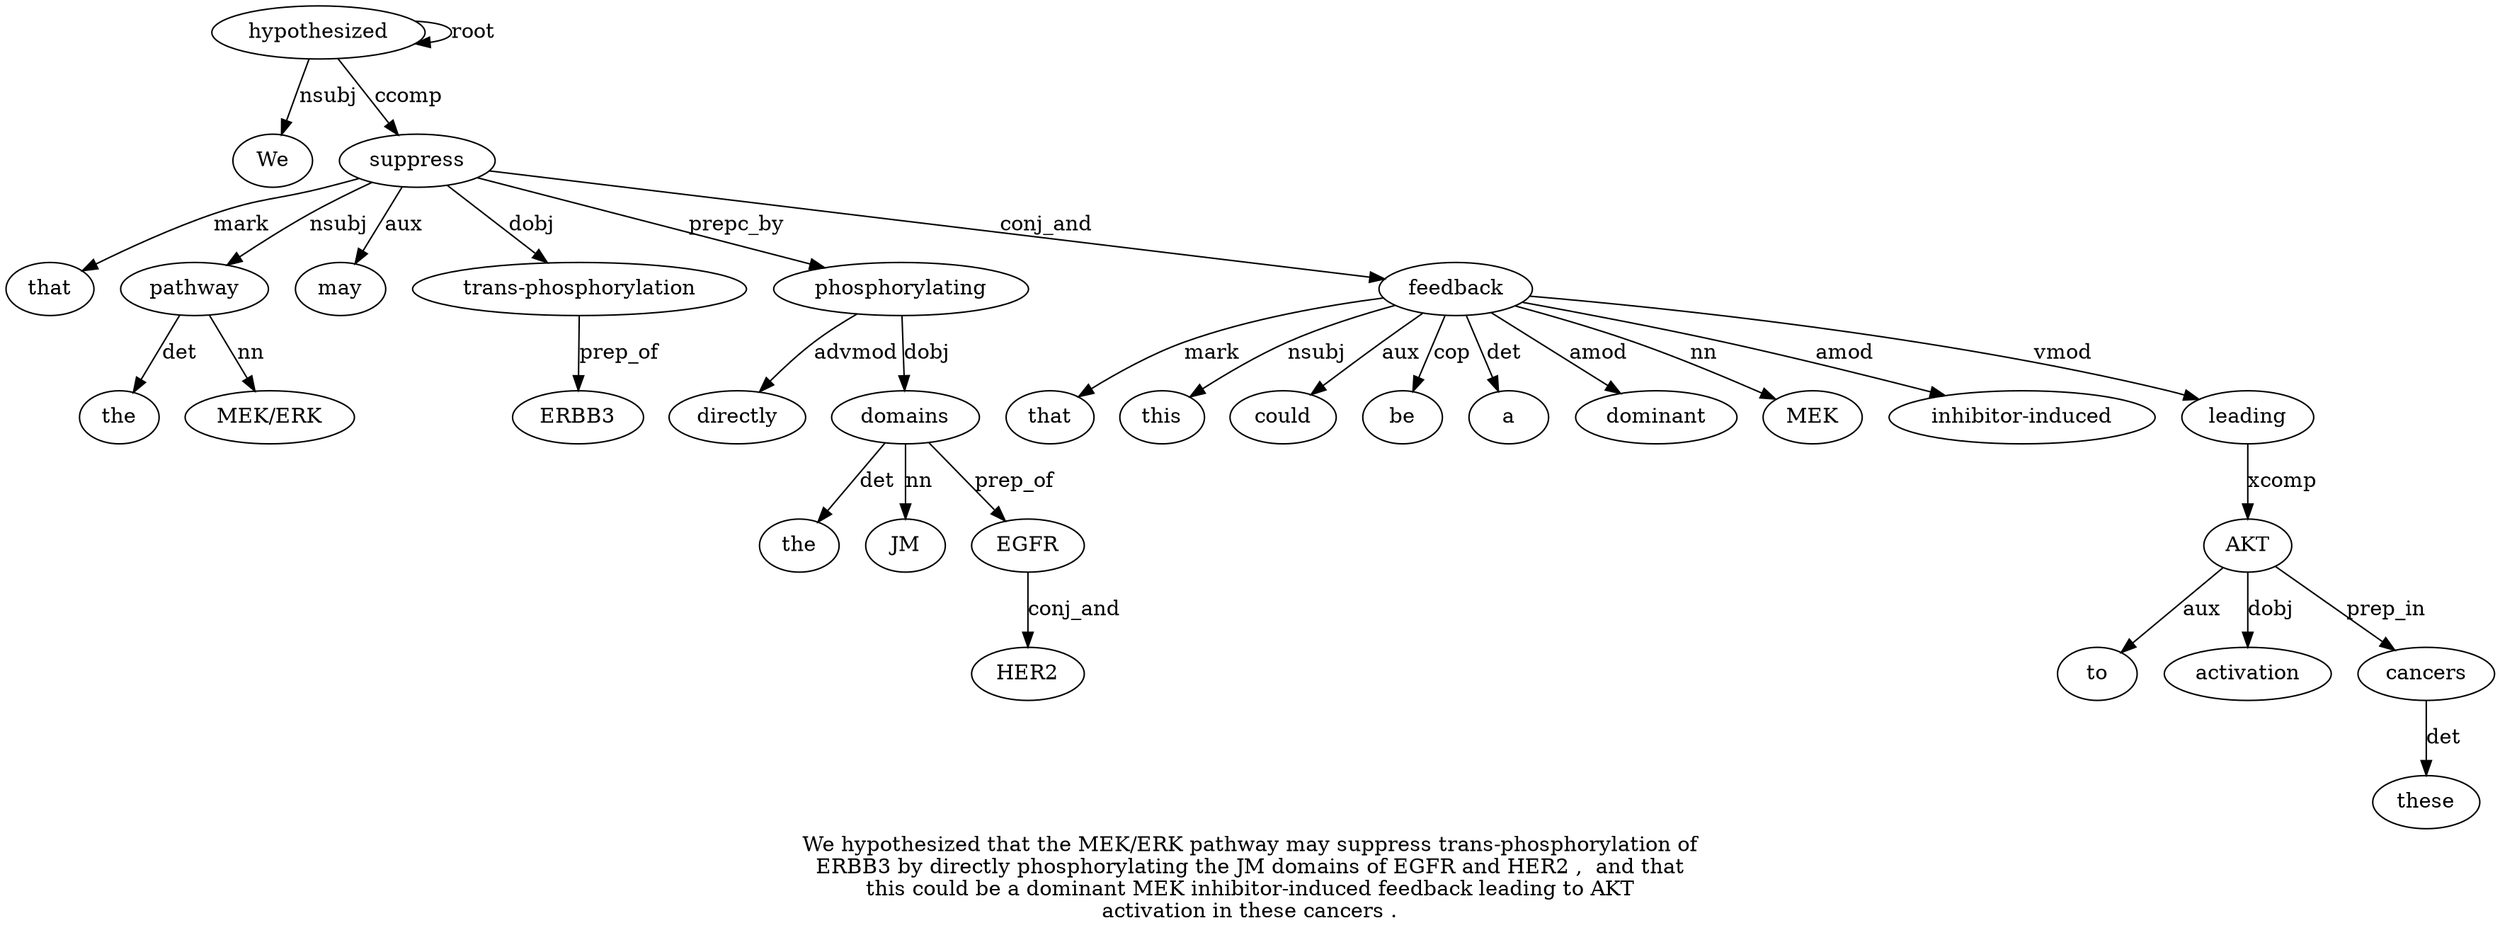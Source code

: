 digraph "We hypothesized that the MEK/ERK pathway may suppress trans-phosphorylation of ERBB3 by directly phosphorylating the JM domains of EGFR and HER2 ,  and that this could be a dominant MEK inhibitor-induced feedback leading to AKT activation in these cancers ." {
label="We hypothesized that the MEK/ERK pathway may suppress trans-phosphorylation of
ERBB3 by directly phosphorylating the JM domains of EGFR and HER2 ,  and that
this could be a dominant MEK inhibitor-induced feedback leading to AKT
activation in these cancers .";
hypothesized2 [style=filled, fillcolor=white, label=hypothesized];
We1 [style=filled, fillcolor=white, label=We];
hypothesized2 -> We1  [label=nsubj];
hypothesized2 -> hypothesized2  [label=root];
suppress8 [style=filled, fillcolor=white, label=suppress];
that3 [style=filled, fillcolor=white, label=that];
suppress8 -> that3  [label=mark];
pathway6 [style=filled, fillcolor=white, label=pathway];
the4 [style=filled, fillcolor=white, label=the];
pathway6 -> the4  [label=det];
"MEK/ERK5" [style=filled, fillcolor=white, label="MEK/ERK"];
pathway6 -> "MEK/ERK5"  [label=nn];
suppress8 -> pathway6  [label=nsubj];
may7 [style=filled, fillcolor=white, label=may];
suppress8 -> may7  [label=aux];
hypothesized2 -> suppress8  [label=ccomp];
"trans-phosphorylation9" [style=filled, fillcolor=white, label="trans-phosphorylation"];
suppress8 -> "trans-phosphorylation9"  [label=dobj];
ERBB311 [style=filled, fillcolor=white, label=ERBB3];
"trans-phosphorylation9" -> ERBB311  [label=prep_of];
phosphorylating14 [style=filled, fillcolor=white, label=phosphorylating];
directly13 [style=filled, fillcolor=white, label=directly];
phosphorylating14 -> directly13  [label=advmod];
suppress8 -> phosphorylating14  [label=prepc_by];
domains17 [style=filled, fillcolor=white, label=domains];
the15 [style=filled, fillcolor=white, label=the];
domains17 -> the15  [label=det];
JM16 [style=filled, fillcolor=white, label=JM];
domains17 -> JM16  [label=nn];
phosphorylating14 -> domains17  [label=dobj];
EGFR19 [style=filled, fillcolor=white, label=EGFR];
domains17 -> EGFR19  [label=prep_of];
HER221 [style=filled, fillcolor=white, label=HER2];
EGFR19 -> HER221  [label=conj_and];
feedback32 [style=filled, fillcolor=white, label=feedback];
that24 [style=filled, fillcolor=white, label=that];
feedback32 -> that24  [label=mark];
this25 [style=filled, fillcolor=white, label=this];
feedback32 -> this25  [label=nsubj];
could26 [style=filled, fillcolor=white, label=could];
feedback32 -> could26  [label=aux];
be27 [style=filled, fillcolor=white, label=be];
feedback32 -> be27  [label=cop];
a28 [style=filled, fillcolor=white, label=a];
feedback32 -> a28  [label=det];
dominant29 [style=filled, fillcolor=white, label=dominant];
feedback32 -> dominant29  [label=amod];
MEK30 [style=filled, fillcolor=white, label=MEK];
feedback32 -> MEK30  [label=nn];
"inhibitor-induced31" [style=filled, fillcolor=white, label="inhibitor-induced"];
feedback32 -> "inhibitor-induced31"  [label=amod];
suppress8 -> feedback32  [label=conj_and];
leading33 [style=filled, fillcolor=white, label=leading];
feedback32 -> leading33  [label=vmod];
AKT35 [style=filled, fillcolor=white, label=AKT];
to34 [style=filled, fillcolor=white, label=to];
AKT35 -> to34  [label=aux];
leading33 -> AKT35  [label=xcomp];
activation36 [style=filled, fillcolor=white, label=activation];
AKT35 -> activation36  [label=dobj];
cancers39 [style=filled, fillcolor=white, label=cancers];
these38 [style=filled, fillcolor=white, label=these];
cancers39 -> these38  [label=det];
AKT35 -> cancers39  [label=prep_in];
}
